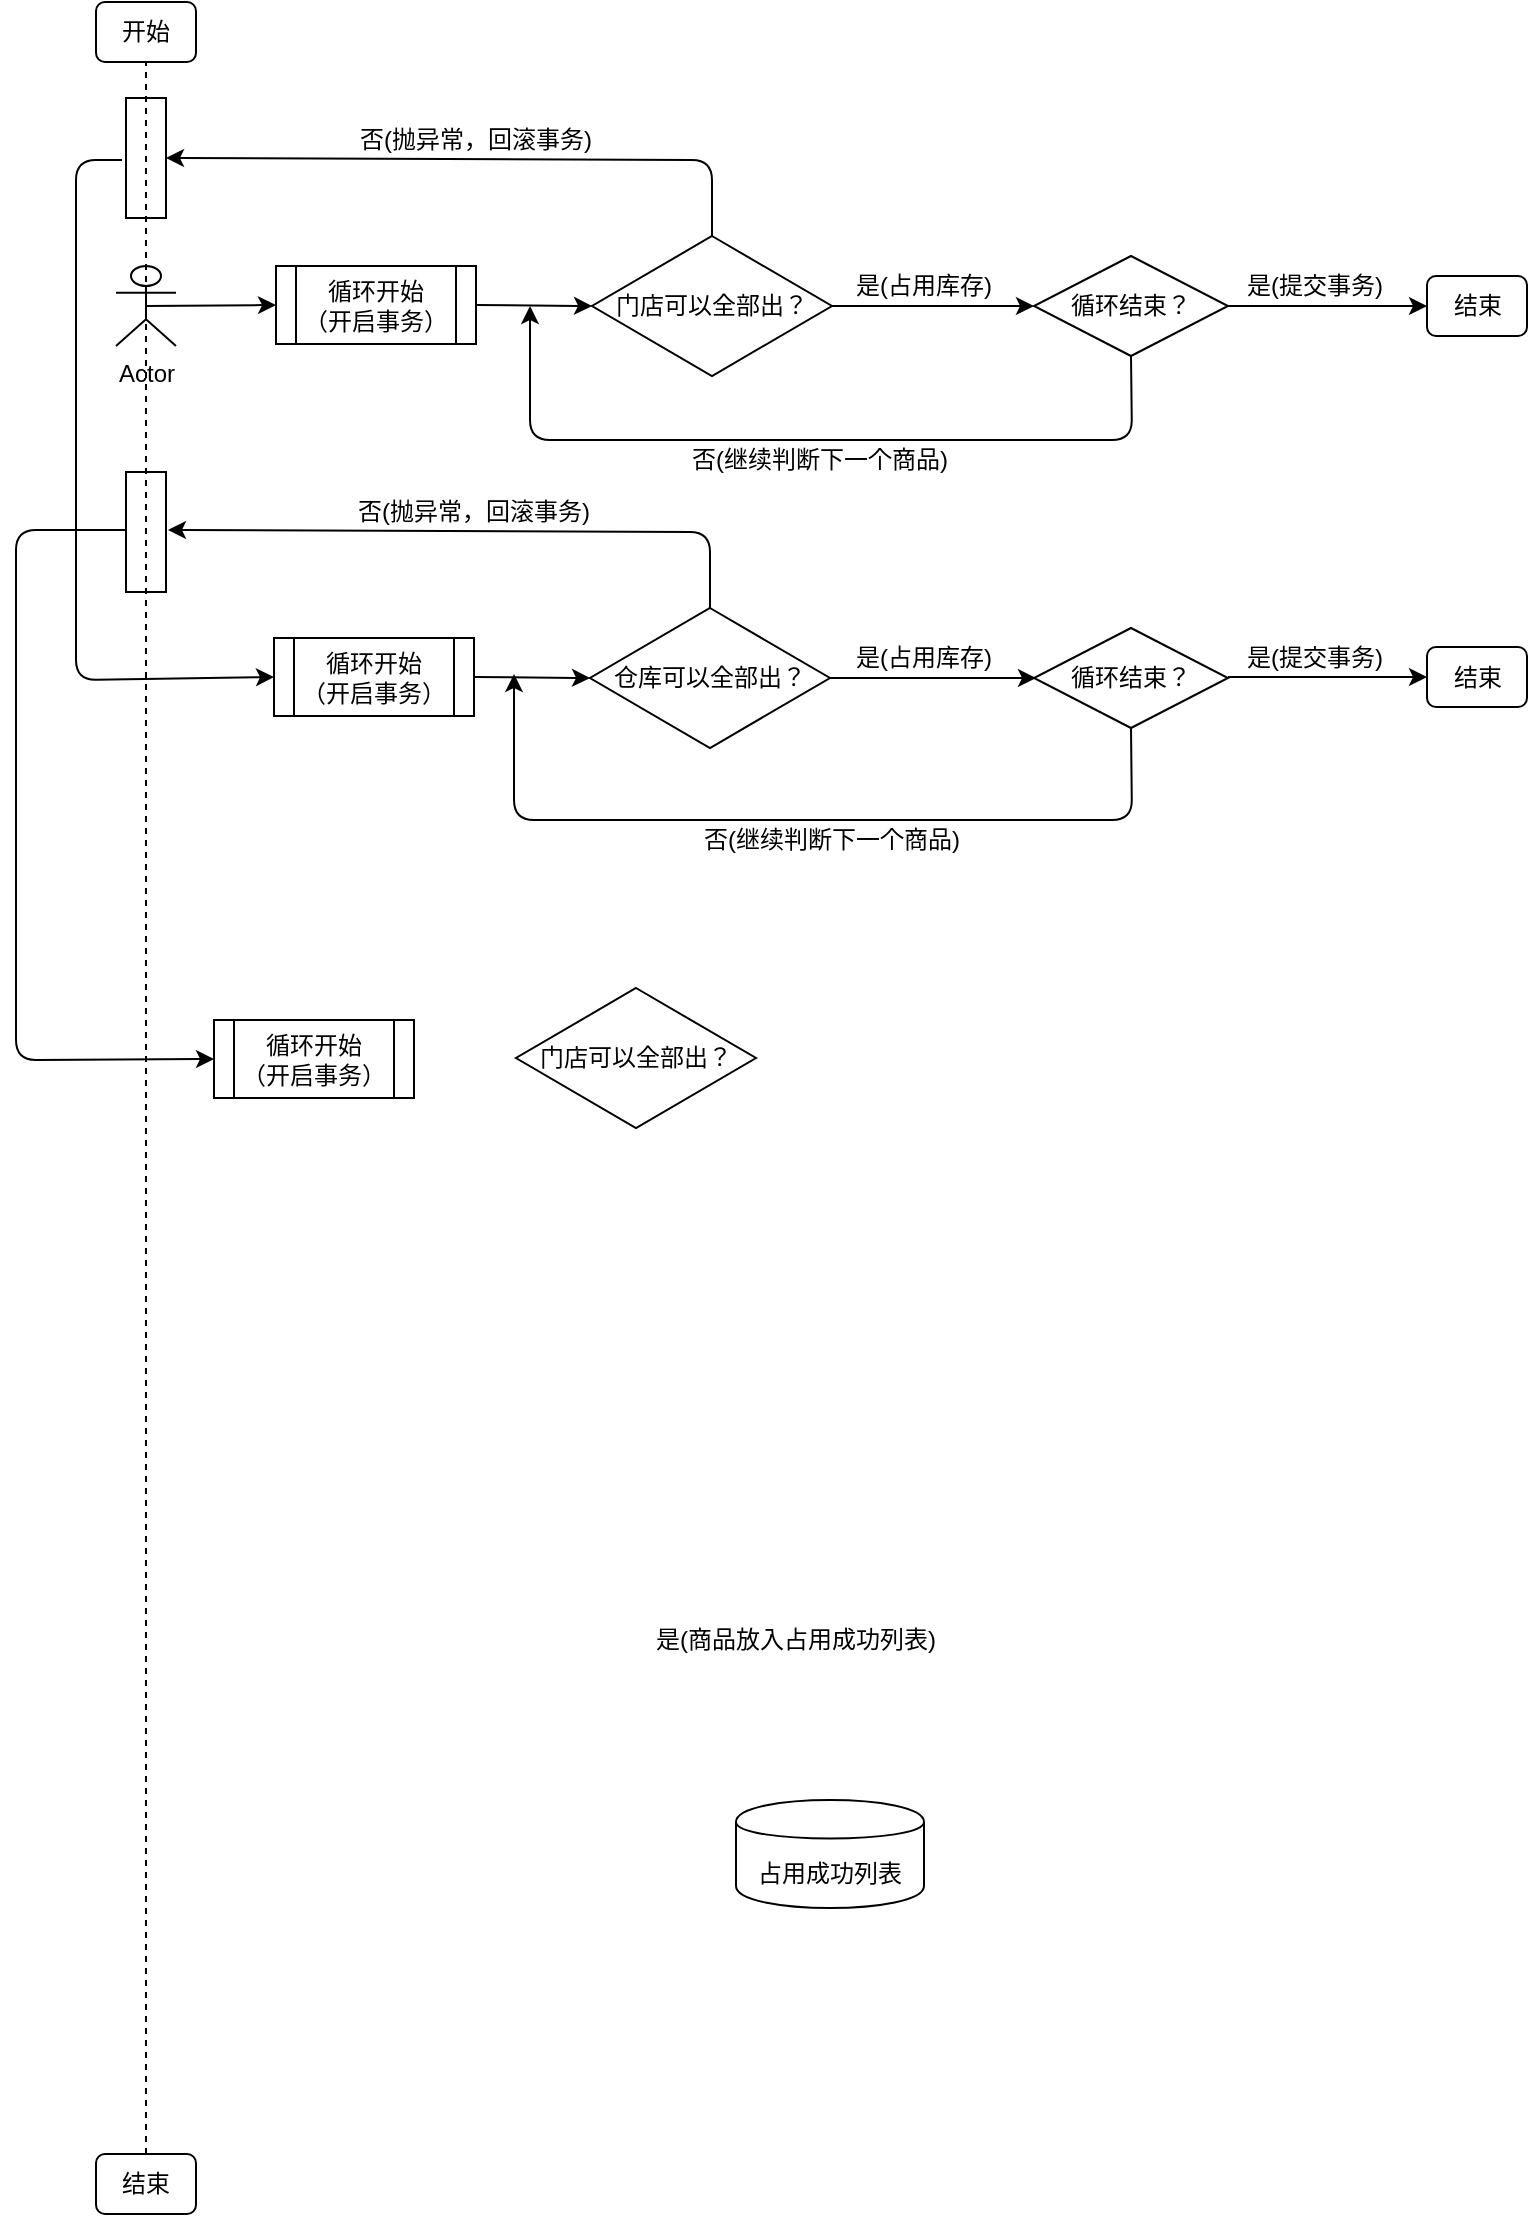 <mxfile version="12.1.7" type="github" pages="1">
  <diagram id="cIxFQv27kr1OFAZyPRKi" name="Page-1">
    <mxGraphModel dx="822" dy="1634" grid="1" gridSize="10" guides="1" tooltips="1" connect="1" arrows="1" fold="1" page="1" pageScale="1" pageWidth="827" pageHeight="1169" math="0" shadow="0">
      <root>
        <mxCell id="0"/>
        <mxCell id="1" parent="0"/>
        <mxCell id="Cbo-kUQH-pJc7JE6aQtw-1" value="门店可以全部出？" style="rhombus;whiteSpace=wrap;html=1;" parent="1" vertex="1">
          <mxGeometry x="328" y="138" width="120" height="70" as="geometry"/>
        </mxCell>
        <mxCell id="Kt7nqfIv5lHJtM08hlu1-3" value="开始" style="rounded=1;whiteSpace=wrap;html=1;" vertex="1" parent="1">
          <mxGeometry x="80" y="21" width="50" height="30" as="geometry"/>
        </mxCell>
        <mxCell id="Kt7nqfIv5lHJtM08hlu1-17" value="结束" style="rounded=1;whiteSpace=wrap;html=1;" vertex="1" parent="1">
          <mxGeometry x="80" y="1097" width="50" height="30" as="geometry"/>
        </mxCell>
        <mxCell id="Kt7nqfIv5lHJtM08hlu1-52" value="结束" style="rounded=1;whiteSpace=wrap;html=1;" vertex="1" parent="1">
          <mxGeometry x="745.5" y="158" width="50" height="30" as="geometry"/>
        </mxCell>
        <mxCell id="Kt7nqfIv5lHJtM08hlu1-13" value="否(继续判断下一个商品)" style="text;html=1;strokeColor=none;fillColor=none;align=center;verticalAlign=middle;whiteSpace=wrap;rounded=0;" vertex="1" parent="1">
          <mxGeometry x="367" y="240" width="150" height="20" as="geometry"/>
        </mxCell>
        <mxCell id="Kt7nqfIv5lHJtM08hlu1-20" value="" style="endArrow=classic;html=1;entryX=0;entryY=0.5;entryDx=0;entryDy=0;exitX=0.5;exitY=0.5;exitDx=0;exitDy=0;exitPerimeter=0;" edge="1" parent="1" source="Kt7nqfIv5lHJtM08hlu1-129" target="Kt7nqfIv5lHJtM08hlu1-25">
          <mxGeometry width="50" height="50" relative="1" as="geometry">
            <mxPoint x="100" y="173" as="sourcePoint"/>
            <mxPoint x="190" y="172" as="targetPoint"/>
          </mxGeometry>
        </mxCell>
        <mxCell id="Kt7nqfIv5lHJtM08hlu1-25" value="循环开始&lt;br&gt;（开启事务）" style="shape=process;whiteSpace=wrap;html=1;backgroundOutline=1;" vertex="1" parent="1">
          <mxGeometry x="170" y="153" width="100" height="39" as="geometry"/>
        </mxCell>
        <mxCell id="Kt7nqfIv5lHJtM08hlu1-42" value="循环结束？" style="rhombus;whiteSpace=wrap;html=1;" vertex="1" parent="1">
          <mxGeometry x="549" y="148" width="97" height="50" as="geometry"/>
        </mxCell>
        <mxCell id="Kt7nqfIv5lHJtM08hlu1-48" value="" style="endArrow=classic;html=1;exitX=1;exitY=0.5;exitDx=0;exitDy=0;entryX=0;entryY=0.5;entryDx=0;entryDy=0;" edge="1" parent="1" source="Kt7nqfIv5lHJtM08hlu1-42" target="Kt7nqfIv5lHJtM08hlu1-52">
          <mxGeometry width="50" height="50" relative="1" as="geometry">
            <mxPoint x="703" y="317" as="sourcePoint"/>
            <mxPoint x="740" y="173" as="targetPoint"/>
          </mxGeometry>
        </mxCell>
        <mxCell id="Kt7nqfIv5lHJtM08hlu1-49" value="是(提交事务)" style="text;html=1;strokeColor=none;fillColor=none;align=center;verticalAlign=middle;whiteSpace=wrap;rounded=0;" vertex="1" parent="1">
          <mxGeometry x="646" y="153" width="87" height="20" as="geometry"/>
        </mxCell>
        <mxCell id="Kt7nqfIv5lHJtM08hlu1-59" value="" style="endArrow=classic;html=1;exitX=1;exitY=0.5;exitDx=0;exitDy=0;entryX=0;entryY=0.5;entryDx=0;entryDy=0;" edge="1" parent="1" source="Kt7nqfIv5lHJtM08hlu1-25" target="Cbo-kUQH-pJc7JE6aQtw-1">
          <mxGeometry width="50" height="50" relative="1" as="geometry">
            <mxPoint x="30" y="1197" as="sourcePoint"/>
            <mxPoint x="80" y="1147" as="targetPoint"/>
          </mxGeometry>
        </mxCell>
        <mxCell id="Kt7nqfIv5lHJtM08hlu1-60" value="" style="endArrow=classic;html=1;exitX=0.5;exitY=0;exitDx=0;exitDy=0;entryX=1;entryY=0.5;entryDx=0;entryDy=0;" edge="1" parent="1" source="Cbo-kUQH-pJc7JE6aQtw-1" target="Kt7nqfIv5lHJtM08hlu1-101">
          <mxGeometry width="50" height="50" relative="1" as="geometry">
            <mxPoint x="80" y="1200" as="sourcePoint"/>
            <mxPoint x="110" y="100" as="targetPoint"/>
            <Array as="points">
              <mxPoint x="388" y="100"/>
            </Array>
          </mxGeometry>
        </mxCell>
        <mxCell id="Kt7nqfIv5lHJtM08hlu1-62" value="否(抛异常，回滚事务)" style="text;html=1;strokeColor=none;fillColor=none;align=center;verticalAlign=middle;whiteSpace=wrap;rounded=0;" vertex="1" parent="1">
          <mxGeometry x="205" y="80" width="130" height="20" as="geometry"/>
        </mxCell>
        <mxCell id="Kt7nqfIv5lHJtM08hlu1-82" value="仓库可以全部出？" style="rhombus;whiteSpace=wrap;html=1;" vertex="1" parent="1">
          <mxGeometry x="327" y="324" width="120" height="70" as="geometry"/>
        </mxCell>
        <mxCell id="Kt7nqfIv5lHJtM08hlu1-84" value="否(继续判断下一个商品)" style="text;html=1;strokeColor=none;fillColor=none;align=center;verticalAlign=middle;whiteSpace=wrap;rounded=0;" vertex="1" parent="1">
          <mxGeometry x="373" y="430" width="150" height="20" as="geometry"/>
        </mxCell>
        <mxCell id="Kt7nqfIv5lHJtM08hlu1-87" value="" style="endArrow=classic;html=1;" edge="1" parent="1">
          <mxGeometry width="50" height="50" relative="1" as="geometry">
            <mxPoint x="447" y="359" as="sourcePoint"/>
            <mxPoint x="550" y="359" as="targetPoint"/>
          </mxGeometry>
        </mxCell>
        <mxCell id="Kt7nqfIv5lHJtM08hlu1-89" value="循环开始&lt;br&gt;（开启事务）" style="shape=process;whiteSpace=wrap;html=1;backgroundOutline=1;" vertex="1" parent="1">
          <mxGeometry x="169" y="339" width="100" height="39" as="geometry"/>
        </mxCell>
        <mxCell id="Kt7nqfIv5lHJtM08hlu1-95" value="" style="endArrow=classic;html=1;exitX=0.5;exitY=1;exitDx=0;exitDy=0;" edge="1" parent="1" source="Kt7nqfIv5lHJtM08hlu1-121">
          <mxGeometry width="50" height="50" relative="1" as="geometry">
            <mxPoint x="652" y="478" as="sourcePoint"/>
            <mxPoint x="289" y="357" as="targetPoint"/>
            <Array as="points">
              <mxPoint x="598" y="430"/>
              <mxPoint x="440" y="430"/>
              <mxPoint x="289" y="430"/>
            </Array>
          </mxGeometry>
        </mxCell>
        <mxCell id="Kt7nqfIv5lHJtM08hlu1-96" value="" style="endArrow=classic;html=1;exitX=1;exitY=0.5;exitDx=0;exitDy=0;entryX=0;entryY=0.5;entryDx=0;entryDy=0;" edge="1" parent="1" source="Kt7nqfIv5lHJtM08hlu1-89" target="Kt7nqfIv5lHJtM08hlu1-82">
          <mxGeometry width="50" height="50" relative="1" as="geometry">
            <mxPoint x="29" y="1383" as="sourcePoint"/>
            <mxPoint x="79" y="1333" as="targetPoint"/>
          </mxGeometry>
        </mxCell>
        <mxCell id="Kt7nqfIv5lHJtM08hlu1-97" value="" style="endArrow=classic;html=1;exitX=0.5;exitY=0;exitDx=0;exitDy=0;entryX=1;entryY=0.5;entryDx=0;entryDy=0;" edge="1" parent="1" source="Kt7nqfIv5lHJtM08hlu1-82">
          <mxGeometry width="50" height="50" relative="1" as="geometry">
            <mxPoint x="79" y="1386" as="sourcePoint"/>
            <mxPoint x="116" y="285" as="targetPoint"/>
            <Array as="points">
              <mxPoint x="387" y="286"/>
            </Array>
          </mxGeometry>
        </mxCell>
        <mxCell id="Kt7nqfIv5lHJtM08hlu1-98" value="否(抛异常，回滚事务)" style="text;html=1;strokeColor=none;fillColor=none;align=center;verticalAlign=middle;whiteSpace=wrap;rounded=0;" vertex="1" parent="1">
          <mxGeometry x="204" y="266" width="130" height="20" as="geometry"/>
        </mxCell>
        <mxCell id="Kt7nqfIv5lHJtM08hlu1-101" value="" style="rounded=0;whiteSpace=wrap;html=1;" vertex="1" parent="1">
          <mxGeometry x="95" y="69" width="20" height="60" as="geometry"/>
        </mxCell>
        <mxCell id="Kt7nqfIv5lHJtM08hlu1-105" value="" style="endArrow=classic;html=1;entryX=0;entryY=0.5;entryDx=0;entryDy=0;" edge="1" parent="1" target="Kt7nqfIv5lHJtM08hlu1-89">
          <mxGeometry width="50" height="50" relative="1" as="geometry">
            <mxPoint x="93" y="100" as="sourcePoint"/>
            <mxPoint x="169" y="469.5" as="targetPoint"/>
            <Array as="points">
              <mxPoint x="70" y="100"/>
              <mxPoint x="70" y="360"/>
            </Array>
          </mxGeometry>
        </mxCell>
        <mxCell id="Kt7nqfIv5lHJtM08hlu1-111" value="" style="shape=cylinder;whiteSpace=wrap;html=1;boundedLbl=1;backgroundOutline=1;" vertex="1" parent="1">
          <mxGeometry x="400" y="920" width="94" height="54" as="geometry"/>
        </mxCell>
        <mxCell id="Kt7nqfIv5lHJtM08hlu1-112" value="占用成功列表" style="text;html=1;strokeColor=none;fillColor=none;align=center;verticalAlign=middle;whiteSpace=wrap;rounded=0;" vertex="1" parent="1">
          <mxGeometry x="382" y="947" width="130" height="20" as="geometry"/>
        </mxCell>
        <mxCell id="Kt7nqfIv5lHJtM08hlu1-113" value="是(商品放入占用成功列表)" style="text;html=1;strokeColor=none;fillColor=none;align=center;verticalAlign=middle;whiteSpace=wrap;rounded=0;" vertex="1" parent="1">
          <mxGeometry x="350" y="830" width="160" height="20" as="geometry"/>
        </mxCell>
        <mxCell id="Kt7nqfIv5lHJtM08hlu1-114" value="" style="endArrow=classic;html=1;entryX=0;entryY=0.5;entryDx=0;entryDy=0;" edge="1" parent="1" target="Kt7nqfIv5lHJtM08hlu1-42">
          <mxGeometry width="50" height="50" relative="1" as="geometry">
            <mxPoint x="447" y="173" as="sourcePoint"/>
            <mxPoint x="497" y="123" as="targetPoint"/>
          </mxGeometry>
        </mxCell>
        <mxCell id="Kt7nqfIv5lHJtM08hlu1-115" value="是(占用库存)" style="text;html=1;strokeColor=none;fillColor=none;align=center;verticalAlign=middle;whiteSpace=wrap;rounded=0;" vertex="1" parent="1">
          <mxGeometry x="459" y="153" width="70" height="20" as="geometry"/>
        </mxCell>
        <mxCell id="Kt7nqfIv5lHJtM08hlu1-116" value="" style="endArrow=classic;html=1;exitX=0.5;exitY=1;exitDx=0;exitDy=0;" edge="1" parent="1" source="Kt7nqfIv5lHJtM08hlu1-42">
          <mxGeometry width="50" height="50" relative="1" as="geometry">
            <mxPoint x="604.5" y="198" as="sourcePoint"/>
            <mxPoint x="297" y="173" as="targetPoint"/>
            <Array as="points">
              <mxPoint x="598" y="240"/>
              <mxPoint x="297" y="240"/>
            </Array>
          </mxGeometry>
        </mxCell>
        <mxCell id="Kt7nqfIv5lHJtM08hlu1-121" value="循环结束？" style="rhombus;whiteSpace=wrap;html=1;" vertex="1" parent="1">
          <mxGeometry x="549" y="334" width="97" height="50" as="geometry"/>
        </mxCell>
        <mxCell id="Kt7nqfIv5lHJtM08hlu1-122" value="是(占用库存)" style="text;html=1;strokeColor=none;fillColor=none;align=center;verticalAlign=middle;whiteSpace=wrap;rounded=0;" vertex="1" parent="1">
          <mxGeometry x="459" y="338.5" width="70" height="20" as="geometry"/>
        </mxCell>
        <mxCell id="Kt7nqfIv5lHJtM08hlu1-124" value="结束" style="rounded=1;whiteSpace=wrap;html=1;" vertex="1" parent="1">
          <mxGeometry x="745.5" y="343.5" width="50" height="30" as="geometry"/>
        </mxCell>
        <mxCell id="Kt7nqfIv5lHJtM08hlu1-125" value="" style="endArrow=classic;html=1;exitX=1;exitY=0.5;exitDx=0;exitDy=0;entryX=0;entryY=0.5;entryDx=0;entryDy=0;" edge="1" parent="1" target="Kt7nqfIv5lHJtM08hlu1-124">
          <mxGeometry width="50" height="50" relative="1" as="geometry">
            <mxPoint x="646" y="358.5" as="sourcePoint"/>
            <mxPoint x="740" y="358.5" as="targetPoint"/>
          </mxGeometry>
        </mxCell>
        <mxCell id="Kt7nqfIv5lHJtM08hlu1-126" value="是(提交事务)" style="text;html=1;strokeColor=none;fillColor=none;align=center;verticalAlign=middle;whiteSpace=wrap;rounded=0;" vertex="1" parent="1">
          <mxGeometry x="646" y="338.5" width="87" height="20" as="geometry"/>
        </mxCell>
        <mxCell id="Kt7nqfIv5lHJtM08hlu1-129" value="Actor" style="shape=umlActor;verticalLabelPosition=bottom;labelBackgroundColor=#ffffff;verticalAlign=top;html=1;outlineConnect=0;" vertex="1" parent="1">
          <mxGeometry x="90" y="153" width="30" height="40" as="geometry"/>
        </mxCell>
        <mxCell id="Kt7nqfIv5lHJtM08hlu1-138" value="循环开始&lt;br&gt;（开启事务）" style="shape=process;whiteSpace=wrap;html=1;backgroundOutline=1;" vertex="1" parent="1">
          <mxGeometry x="139" y="530" width="100" height="39" as="geometry"/>
        </mxCell>
        <mxCell id="Kt7nqfIv5lHJtM08hlu1-139" value="" style="endArrow=classic;html=1;entryX=0;entryY=0.5;entryDx=0;entryDy=0;exitX=0;exitY=0.5;exitDx=0;exitDy=0;" edge="1" parent="1" target="Kt7nqfIv5lHJtM08hlu1-138">
          <mxGeometry width="50" height="50" relative="1" as="geometry">
            <mxPoint x="96" y="285" as="sourcePoint"/>
            <mxPoint x="110" y="1150" as="targetPoint"/>
            <Array as="points">
              <mxPoint x="40" y="285"/>
              <mxPoint x="40" y="550"/>
            </Array>
          </mxGeometry>
        </mxCell>
        <mxCell id="Kt7nqfIv5lHJtM08hlu1-141" value="" style="rounded=0;whiteSpace=wrap;html=1;" vertex="1" parent="1">
          <mxGeometry x="95" y="256" width="20" height="60" as="geometry"/>
        </mxCell>
        <mxCell id="Kt7nqfIv5lHJtM08hlu1-143" value="" style="endArrow=none;dashed=1;html=1;entryX=0.5;entryY=1;entryDx=0;entryDy=0;exitX=0.5;exitY=0;exitDx=0;exitDy=0;" edge="1" parent="1" source="Kt7nqfIv5lHJtM08hlu1-17" target="Kt7nqfIv5lHJtM08hlu1-3">
          <mxGeometry width="50" height="50" relative="1" as="geometry">
            <mxPoint x="30" y="1200" as="sourcePoint"/>
            <mxPoint x="80" y="1150" as="targetPoint"/>
          </mxGeometry>
        </mxCell>
        <mxCell id="Kt7nqfIv5lHJtM08hlu1-144" value="门店可以全部出？" style="rhombus;whiteSpace=wrap;html=1;" vertex="1" parent="1">
          <mxGeometry x="290" y="514" width="120" height="70" as="geometry"/>
        </mxCell>
      </root>
    </mxGraphModel>
  </diagram>
</mxfile>
